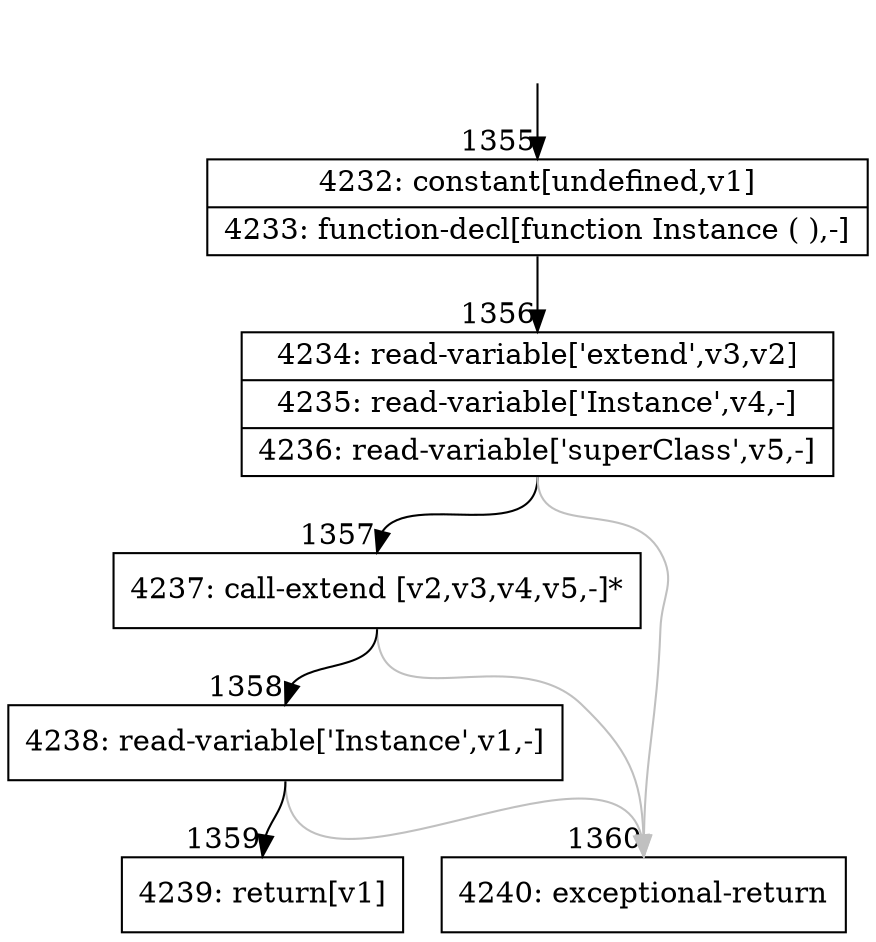 digraph {
rankdir="TD"
BB_entry117[shape=none,label=""];
BB_entry117 -> BB1355 [tailport=s, headport=n, headlabel="    1355"]
BB1355 [shape=record label="{4232: constant[undefined,v1]|4233: function-decl[function Instance ( ),-]}" ] 
BB1355 -> BB1356 [tailport=s, headport=n, headlabel="      1356"]
BB1356 [shape=record label="{4234: read-variable['extend',v3,v2]|4235: read-variable['Instance',v4,-]|4236: read-variable['superClass',v5,-]}" ] 
BB1356 -> BB1357 [tailport=s, headport=n, headlabel="      1357"]
BB1356 -> BB1360 [tailport=s, headport=n, color=gray, headlabel="      1360"]
BB1357 [shape=record label="{4237: call-extend [v2,v3,v4,v5,-]*}" ] 
BB1357 -> BB1358 [tailport=s, headport=n, headlabel="      1358"]
BB1357 -> BB1360 [tailport=s, headport=n, color=gray]
BB1358 [shape=record label="{4238: read-variable['Instance',v1,-]}" ] 
BB1358 -> BB1359 [tailport=s, headport=n, headlabel="      1359"]
BB1358 -> BB1360 [tailport=s, headport=n, color=gray]
BB1359 [shape=record label="{4239: return[v1]}" ] 
BB1360 [shape=record label="{4240: exceptional-return}" ] 
//#$~ 1133
}
